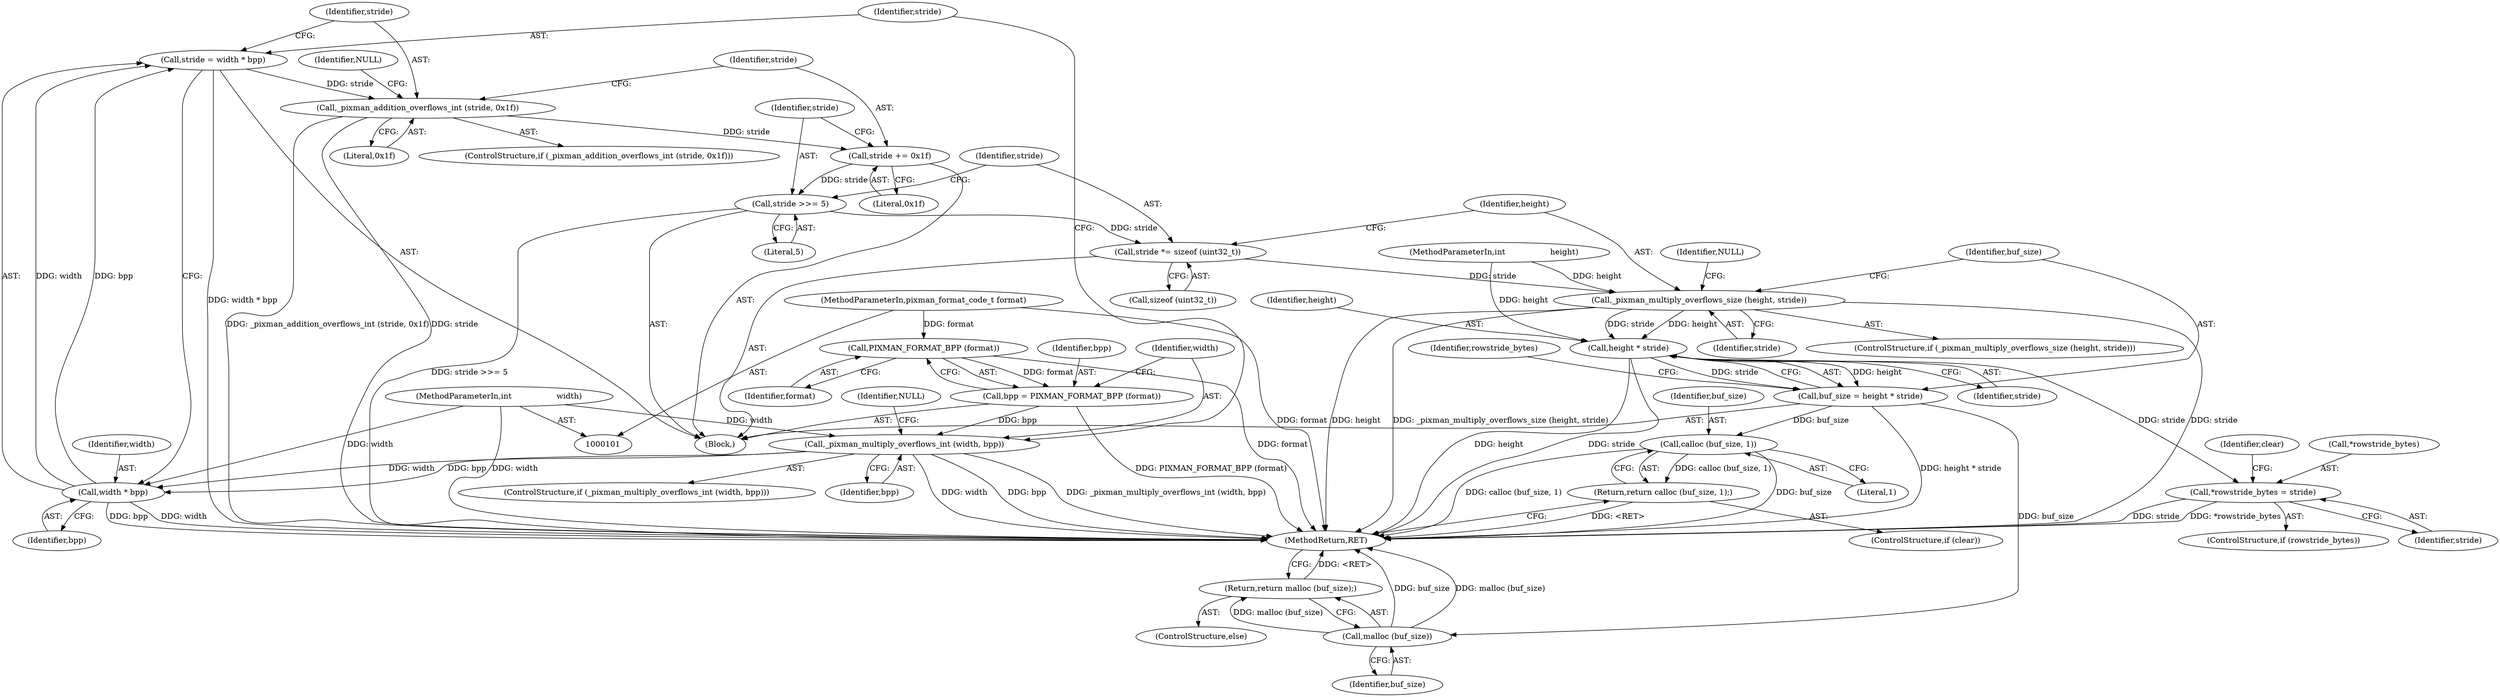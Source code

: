 digraph "1_pixman_857e40f3d2bc2cfb714913e0cd7e6184cf69aca3@API" {
"1000138" [label="(Call,stride *= sizeof (uint32_t))"];
"1000135" [label="(Call,stride >>= 5)"];
"1000132" [label="(Call,stride += 0x1f)"];
"1000127" [label="(Call,_pixman_addition_overflows_int (stride, 0x1f))"];
"1000121" [label="(Call,stride = width * bpp)"];
"1000123" [label="(Call,width * bpp)"];
"1000116" [label="(Call,_pixman_multiply_overflows_int (width, bpp))"];
"1000103" [label="(MethodParameterIn,int                  width)"];
"1000111" [label="(Call,bpp = PIXMAN_FORMAT_BPP (format))"];
"1000113" [label="(Call,PIXMAN_FORMAT_BPP (format))"];
"1000102" [label="(MethodParameterIn,pixman_format_code_t format)"];
"1000143" [label="(Call,_pixman_multiply_overflows_size (height, stride))"];
"1000150" [label="(Call,height * stride)"];
"1000148" [label="(Call,buf_size = height * stride)"];
"1000162" [label="(Call,calloc (buf_size, 1))"];
"1000161" [label="(Return,return calloc (buf_size, 1);)"];
"1000167" [label="(Call,malloc (buf_size))"];
"1000166" [label="(Return,return malloc (buf_size);)"];
"1000155" [label="(Call,*rowstride_bytes = stride)"];
"1000154" [label="(Identifier,rowstride_bytes)"];
"1000128" [label="(Identifier,stride)"];
"1000135" [label="(Call,stride >>= 5)"];
"1000142" [label="(ControlStructure,if (_pixman_multiply_overflows_size (height, stride)))"];
"1000168" [label="(Identifier,buf_size)"];
"1000148" [label="(Call,buf_size = height * stride)"];
"1000138" [label="(Call,stride *= sizeof (uint32_t))"];
"1000112" [label="(Identifier,bpp)"];
"1000117" [label="(Identifier,width)"];
"1000149" [label="(Identifier,buf_size)"];
"1000163" [label="(Identifier,buf_size)"];
"1000155" [label="(Call,*rowstride_bytes = stride)"];
"1000169" [label="(MethodReturn,RET)"];
"1000122" [label="(Identifier,stride)"];
"1000139" [label="(Identifier,stride)"];
"1000120" [label="(Identifier,NULL)"];
"1000113" [label="(Call,PIXMAN_FORMAT_BPP (format))"];
"1000166" [label="(Return,return malloc (buf_size);)"];
"1000152" [label="(Identifier,stride)"];
"1000159" [label="(ControlStructure,if (clear))"];
"1000140" [label="(Call,sizeof (uint32_t))"];
"1000162" [label="(Call,calloc (buf_size, 1))"];
"1000145" [label="(Identifier,stride)"];
"1000161" [label="(Return,return calloc (buf_size, 1);)"];
"1000151" [label="(Identifier,height)"];
"1000125" [label="(Identifier,bpp)"];
"1000131" [label="(Identifier,NULL)"];
"1000104" [label="(MethodParameterIn,int                  height)"];
"1000144" [label="(Identifier,height)"];
"1000153" [label="(ControlStructure,if (rowstride_bytes))"];
"1000143" [label="(Call,_pixman_multiply_overflows_size (height, stride))"];
"1000107" [label="(Block,)"];
"1000116" [label="(Call,_pixman_multiply_overflows_int (width, bpp))"];
"1000150" [label="(Call,height * stride)"];
"1000160" [label="(Identifier,clear)"];
"1000137" [label="(Literal,5)"];
"1000164" [label="(Literal,1)"];
"1000127" [label="(Call,_pixman_addition_overflows_int (stride, 0x1f))"];
"1000132" [label="(Call,stride += 0x1f)"];
"1000118" [label="(Identifier,bpp)"];
"1000165" [label="(ControlStructure,else)"];
"1000115" [label="(ControlStructure,if (_pixman_multiply_overflows_int (width, bpp)))"];
"1000121" [label="(Call,stride = width * bpp)"];
"1000114" [label="(Identifier,format)"];
"1000156" [label="(Call,*rowstride_bytes)"];
"1000123" [label="(Call,width * bpp)"];
"1000133" [label="(Identifier,stride)"];
"1000158" [label="(Identifier,stride)"];
"1000103" [label="(MethodParameterIn,int                  width)"];
"1000136" [label="(Identifier,stride)"];
"1000124" [label="(Identifier,width)"];
"1000126" [label="(ControlStructure,if (_pixman_addition_overflows_int (stride, 0x1f)))"];
"1000129" [label="(Literal,0x1f)"];
"1000134" [label="(Literal,0x1f)"];
"1000102" [label="(MethodParameterIn,pixman_format_code_t format)"];
"1000147" [label="(Identifier,NULL)"];
"1000167" [label="(Call,malloc (buf_size))"];
"1000111" [label="(Call,bpp = PIXMAN_FORMAT_BPP (format))"];
"1000138" -> "1000107"  [label="AST: "];
"1000138" -> "1000140"  [label="CFG: "];
"1000139" -> "1000138"  [label="AST: "];
"1000140" -> "1000138"  [label="AST: "];
"1000144" -> "1000138"  [label="CFG: "];
"1000135" -> "1000138"  [label="DDG: stride"];
"1000138" -> "1000143"  [label="DDG: stride"];
"1000135" -> "1000107"  [label="AST: "];
"1000135" -> "1000137"  [label="CFG: "];
"1000136" -> "1000135"  [label="AST: "];
"1000137" -> "1000135"  [label="AST: "];
"1000139" -> "1000135"  [label="CFG: "];
"1000135" -> "1000169"  [label="DDG: stride >>= 5"];
"1000132" -> "1000135"  [label="DDG: stride"];
"1000132" -> "1000107"  [label="AST: "];
"1000132" -> "1000134"  [label="CFG: "];
"1000133" -> "1000132"  [label="AST: "];
"1000134" -> "1000132"  [label="AST: "];
"1000136" -> "1000132"  [label="CFG: "];
"1000127" -> "1000132"  [label="DDG: stride"];
"1000127" -> "1000126"  [label="AST: "];
"1000127" -> "1000129"  [label="CFG: "];
"1000128" -> "1000127"  [label="AST: "];
"1000129" -> "1000127"  [label="AST: "];
"1000131" -> "1000127"  [label="CFG: "];
"1000133" -> "1000127"  [label="CFG: "];
"1000127" -> "1000169"  [label="DDG: _pixman_addition_overflows_int (stride, 0x1f)"];
"1000127" -> "1000169"  [label="DDG: stride"];
"1000121" -> "1000127"  [label="DDG: stride"];
"1000121" -> "1000107"  [label="AST: "];
"1000121" -> "1000123"  [label="CFG: "];
"1000122" -> "1000121"  [label="AST: "];
"1000123" -> "1000121"  [label="AST: "];
"1000128" -> "1000121"  [label="CFG: "];
"1000121" -> "1000169"  [label="DDG: width * bpp"];
"1000123" -> "1000121"  [label="DDG: width"];
"1000123" -> "1000121"  [label="DDG: bpp"];
"1000123" -> "1000125"  [label="CFG: "];
"1000124" -> "1000123"  [label="AST: "];
"1000125" -> "1000123"  [label="AST: "];
"1000123" -> "1000169"  [label="DDG: bpp"];
"1000123" -> "1000169"  [label="DDG: width"];
"1000116" -> "1000123"  [label="DDG: width"];
"1000116" -> "1000123"  [label="DDG: bpp"];
"1000103" -> "1000123"  [label="DDG: width"];
"1000116" -> "1000115"  [label="AST: "];
"1000116" -> "1000118"  [label="CFG: "];
"1000117" -> "1000116"  [label="AST: "];
"1000118" -> "1000116"  [label="AST: "];
"1000120" -> "1000116"  [label="CFG: "];
"1000122" -> "1000116"  [label="CFG: "];
"1000116" -> "1000169"  [label="DDG: width"];
"1000116" -> "1000169"  [label="DDG: bpp"];
"1000116" -> "1000169"  [label="DDG: _pixman_multiply_overflows_int (width, bpp)"];
"1000103" -> "1000116"  [label="DDG: width"];
"1000111" -> "1000116"  [label="DDG: bpp"];
"1000103" -> "1000101"  [label="AST: "];
"1000103" -> "1000169"  [label="DDG: width"];
"1000111" -> "1000107"  [label="AST: "];
"1000111" -> "1000113"  [label="CFG: "];
"1000112" -> "1000111"  [label="AST: "];
"1000113" -> "1000111"  [label="AST: "];
"1000117" -> "1000111"  [label="CFG: "];
"1000111" -> "1000169"  [label="DDG: PIXMAN_FORMAT_BPP (format)"];
"1000113" -> "1000111"  [label="DDG: format"];
"1000113" -> "1000114"  [label="CFG: "];
"1000114" -> "1000113"  [label="AST: "];
"1000113" -> "1000169"  [label="DDG: format"];
"1000102" -> "1000113"  [label="DDG: format"];
"1000102" -> "1000101"  [label="AST: "];
"1000102" -> "1000169"  [label="DDG: format"];
"1000143" -> "1000142"  [label="AST: "];
"1000143" -> "1000145"  [label="CFG: "];
"1000144" -> "1000143"  [label="AST: "];
"1000145" -> "1000143"  [label="AST: "];
"1000147" -> "1000143"  [label="CFG: "];
"1000149" -> "1000143"  [label="CFG: "];
"1000143" -> "1000169"  [label="DDG: height"];
"1000143" -> "1000169"  [label="DDG: _pixman_multiply_overflows_size (height, stride)"];
"1000143" -> "1000169"  [label="DDG: stride"];
"1000104" -> "1000143"  [label="DDG: height"];
"1000143" -> "1000150"  [label="DDG: height"];
"1000143" -> "1000150"  [label="DDG: stride"];
"1000150" -> "1000148"  [label="AST: "];
"1000150" -> "1000152"  [label="CFG: "];
"1000151" -> "1000150"  [label="AST: "];
"1000152" -> "1000150"  [label="AST: "];
"1000148" -> "1000150"  [label="CFG: "];
"1000150" -> "1000169"  [label="DDG: height"];
"1000150" -> "1000169"  [label="DDG: stride"];
"1000150" -> "1000148"  [label="DDG: height"];
"1000150" -> "1000148"  [label="DDG: stride"];
"1000104" -> "1000150"  [label="DDG: height"];
"1000150" -> "1000155"  [label="DDG: stride"];
"1000148" -> "1000107"  [label="AST: "];
"1000149" -> "1000148"  [label="AST: "];
"1000154" -> "1000148"  [label="CFG: "];
"1000148" -> "1000169"  [label="DDG: height * stride"];
"1000148" -> "1000162"  [label="DDG: buf_size"];
"1000148" -> "1000167"  [label="DDG: buf_size"];
"1000162" -> "1000161"  [label="AST: "];
"1000162" -> "1000164"  [label="CFG: "];
"1000163" -> "1000162"  [label="AST: "];
"1000164" -> "1000162"  [label="AST: "];
"1000161" -> "1000162"  [label="CFG: "];
"1000162" -> "1000169"  [label="DDG: buf_size"];
"1000162" -> "1000169"  [label="DDG: calloc (buf_size, 1)"];
"1000162" -> "1000161"  [label="DDG: calloc (buf_size, 1)"];
"1000161" -> "1000159"  [label="AST: "];
"1000169" -> "1000161"  [label="CFG: "];
"1000161" -> "1000169"  [label="DDG: <RET>"];
"1000167" -> "1000166"  [label="AST: "];
"1000167" -> "1000168"  [label="CFG: "];
"1000168" -> "1000167"  [label="AST: "];
"1000166" -> "1000167"  [label="CFG: "];
"1000167" -> "1000169"  [label="DDG: buf_size"];
"1000167" -> "1000169"  [label="DDG: malloc (buf_size)"];
"1000167" -> "1000166"  [label="DDG: malloc (buf_size)"];
"1000166" -> "1000165"  [label="AST: "];
"1000169" -> "1000166"  [label="CFG: "];
"1000166" -> "1000169"  [label="DDG: <RET>"];
"1000155" -> "1000153"  [label="AST: "];
"1000155" -> "1000158"  [label="CFG: "];
"1000156" -> "1000155"  [label="AST: "];
"1000158" -> "1000155"  [label="AST: "];
"1000160" -> "1000155"  [label="CFG: "];
"1000155" -> "1000169"  [label="DDG: stride"];
"1000155" -> "1000169"  [label="DDG: *rowstride_bytes"];
}
